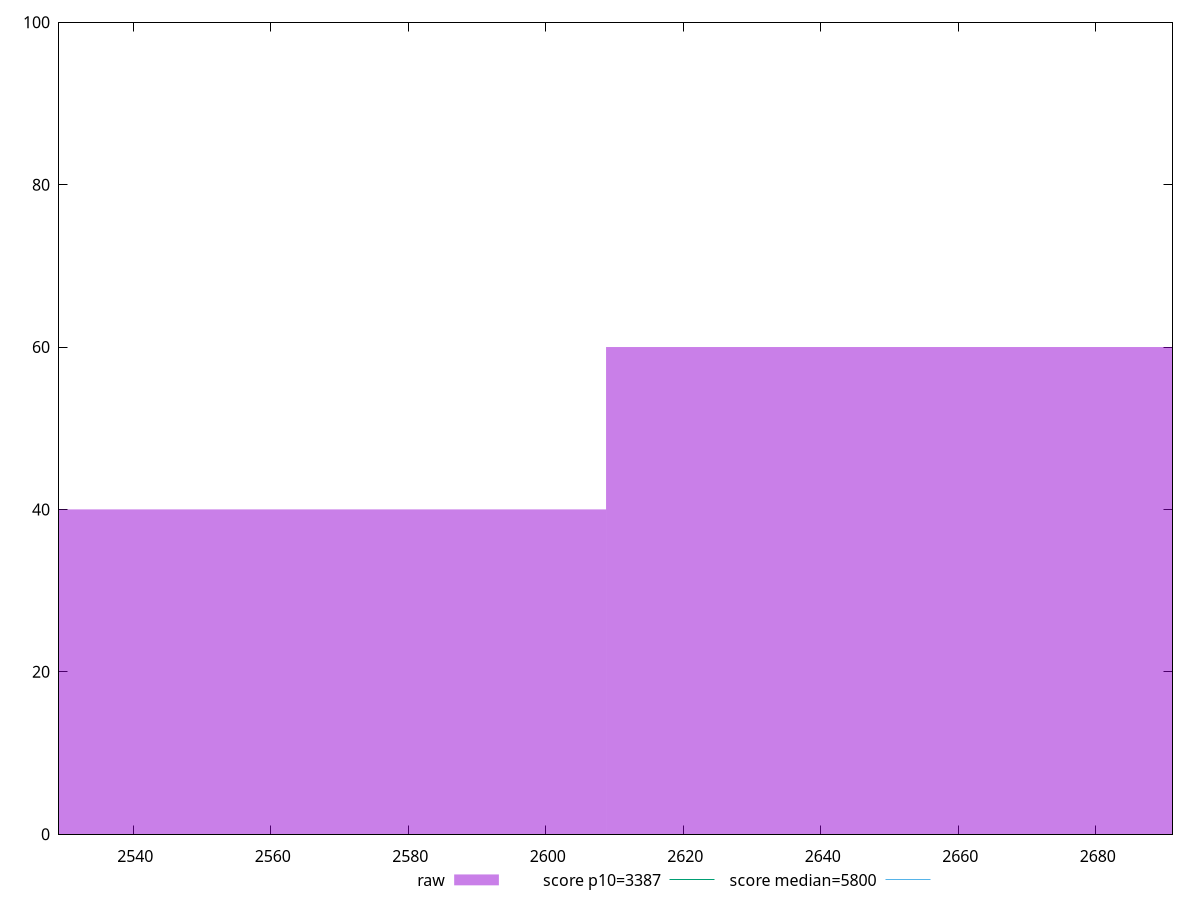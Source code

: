 reset

$raw <<EOF
2669.4401681281665 60
2548.1019786677953 40
EOF

set key outside below
set boxwidth 121.33818946037121
set xrange [2529.1971479163985:2691.1665947842575]
set yrange [0:100]
set style fill transparent solid 0.5 noborder

set parametric
set terminal svg size 640, 490 enhanced background rgb 'white'
set output "report_00007_2020-12-11T15:55:29.892Z/speed-index/samples/pages+cached+noadtech/raw/histogram.svg"

plot $raw title "raw" with boxes, \
     3387,t title "score p10=3387", \
     5800,t title "score median=5800"

reset
